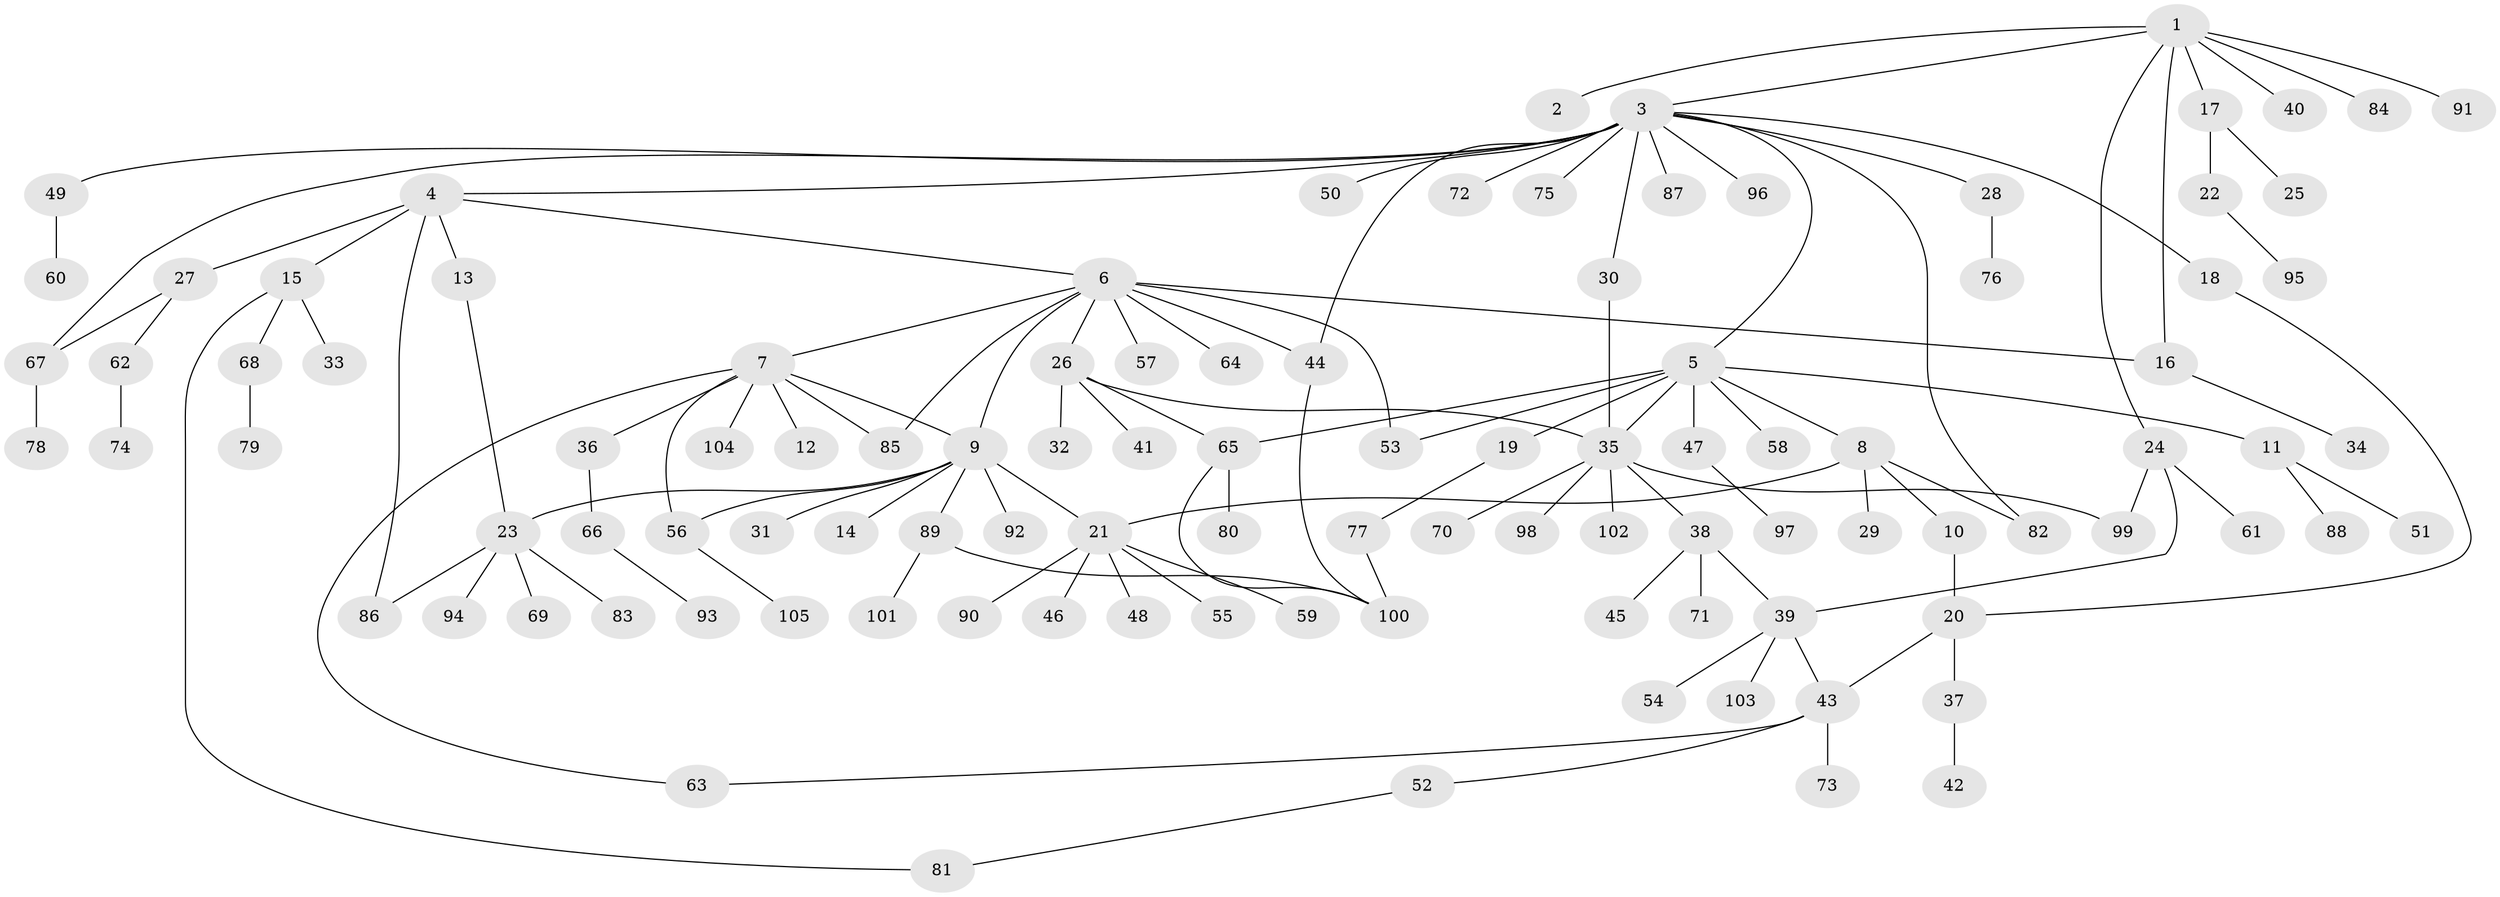 // coarse degree distribution, {2: 0.2641509433962264, 4: 0.05660377358490566, 6: 0.05660377358490566, 1: 0.37735849056603776, 5: 0.05660377358490566, 3: 0.11320754716981132, 8: 0.018867924528301886, 13: 0.018867924528301886, 7: 0.03773584905660377}
// Generated by graph-tools (version 1.1) at 2025/36/03/04/25 23:36:56]
// undirected, 105 vertices, 127 edges
graph export_dot {
  node [color=gray90,style=filled];
  1;
  2;
  3;
  4;
  5;
  6;
  7;
  8;
  9;
  10;
  11;
  12;
  13;
  14;
  15;
  16;
  17;
  18;
  19;
  20;
  21;
  22;
  23;
  24;
  25;
  26;
  27;
  28;
  29;
  30;
  31;
  32;
  33;
  34;
  35;
  36;
  37;
  38;
  39;
  40;
  41;
  42;
  43;
  44;
  45;
  46;
  47;
  48;
  49;
  50;
  51;
  52;
  53;
  54;
  55;
  56;
  57;
  58;
  59;
  60;
  61;
  62;
  63;
  64;
  65;
  66;
  67;
  68;
  69;
  70;
  71;
  72;
  73;
  74;
  75;
  76;
  77;
  78;
  79;
  80;
  81;
  82;
  83;
  84;
  85;
  86;
  87;
  88;
  89;
  90;
  91;
  92;
  93;
  94;
  95;
  96;
  97;
  98;
  99;
  100;
  101;
  102;
  103;
  104;
  105;
  1 -- 2;
  1 -- 3;
  1 -- 16;
  1 -- 17;
  1 -- 24;
  1 -- 40;
  1 -- 84;
  1 -- 91;
  3 -- 4;
  3 -- 5;
  3 -- 18;
  3 -- 28;
  3 -- 30;
  3 -- 44;
  3 -- 49;
  3 -- 50;
  3 -- 67;
  3 -- 72;
  3 -- 75;
  3 -- 82;
  3 -- 87;
  3 -- 96;
  4 -- 6;
  4 -- 13;
  4 -- 15;
  4 -- 27;
  4 -- 86;
  5 -- 8;
  5 -- 11;
  5 -- 19;
  5 -- 35;
  5 -- 47;
  5 -- 53;
  5 -- 58;
  5 -- 65;
  6 -- 7;
  6 -- 9;
  6 -- 16;
  6 -- 26;
  6 -- 44;
  6 -- 53;
  6 -- 57;
  6 -- 64;
  6 -- 85;
  7 -- 9;
  7 -- 12;
  7 -- 36;
  7 -- 56;
  7 -- 63;
  7 -- 85;
  7 -- 104;
  8 -- 10;
  8 -- 21;
  8 -- 29;
  8 -- 82;
  9 -- 14;
  9 -- 21;
  9 -- 23;
  9 -- 31;
  9 -- 56;
  9 -- 89;
  9 -- 92;
  10 -- 20;
  11 -- 51;
  11 -- 88;
  13 -- 23;
  15 -- 33;
  15 -- 68;
  15 -- 81;
  16 -- 34;
  17 -- 22;
  17 -- 25;
  18 -- 20;
  19 -- 77;
  20 -- 37;
  20 -- 43;
  21 -- 46;
  21 -- 48;
  21 -- 55;
  21 -- 59;
  21 -- 90;
  22 -- 95;
  23 -- 69;
  23 -- 83;
  23 -- 86;
  23 -- 94;
  24 -- 39;
  24 -- 61;
  24 -- 99;
  26 -- 32;
  26 -- 35;
  26 -- 41;
  26 -- 65;
  27 -- 62;
  27 -- 67;
  28 -- 76;
  30 -- 35;
  35 -- 38;
  35 -- 70;
  35 -- 98;
  35 -- 99;
  35 -- 102;
  36 -- 66;
  37 -- 42;
  38 -- 39;
  38 -- 45;
  38 -- 71;
  39 -- 43;
  39 -- 54;
  39 -- 103;
  43 -- 52;
  43 -- 63;
  43 -- 73;
  44 -- 100;
  47 -- 97;
  49 -- 60;
  52 -- 81;
  56 -- 105;
  62 -- 74;
  65 -- 80;
  65 -- 100;
  66 -- 93;
  67 -- 78;
  68 -- 79;
  77 -- 100;
  89 -- 100;
  89 -- 101;
}
